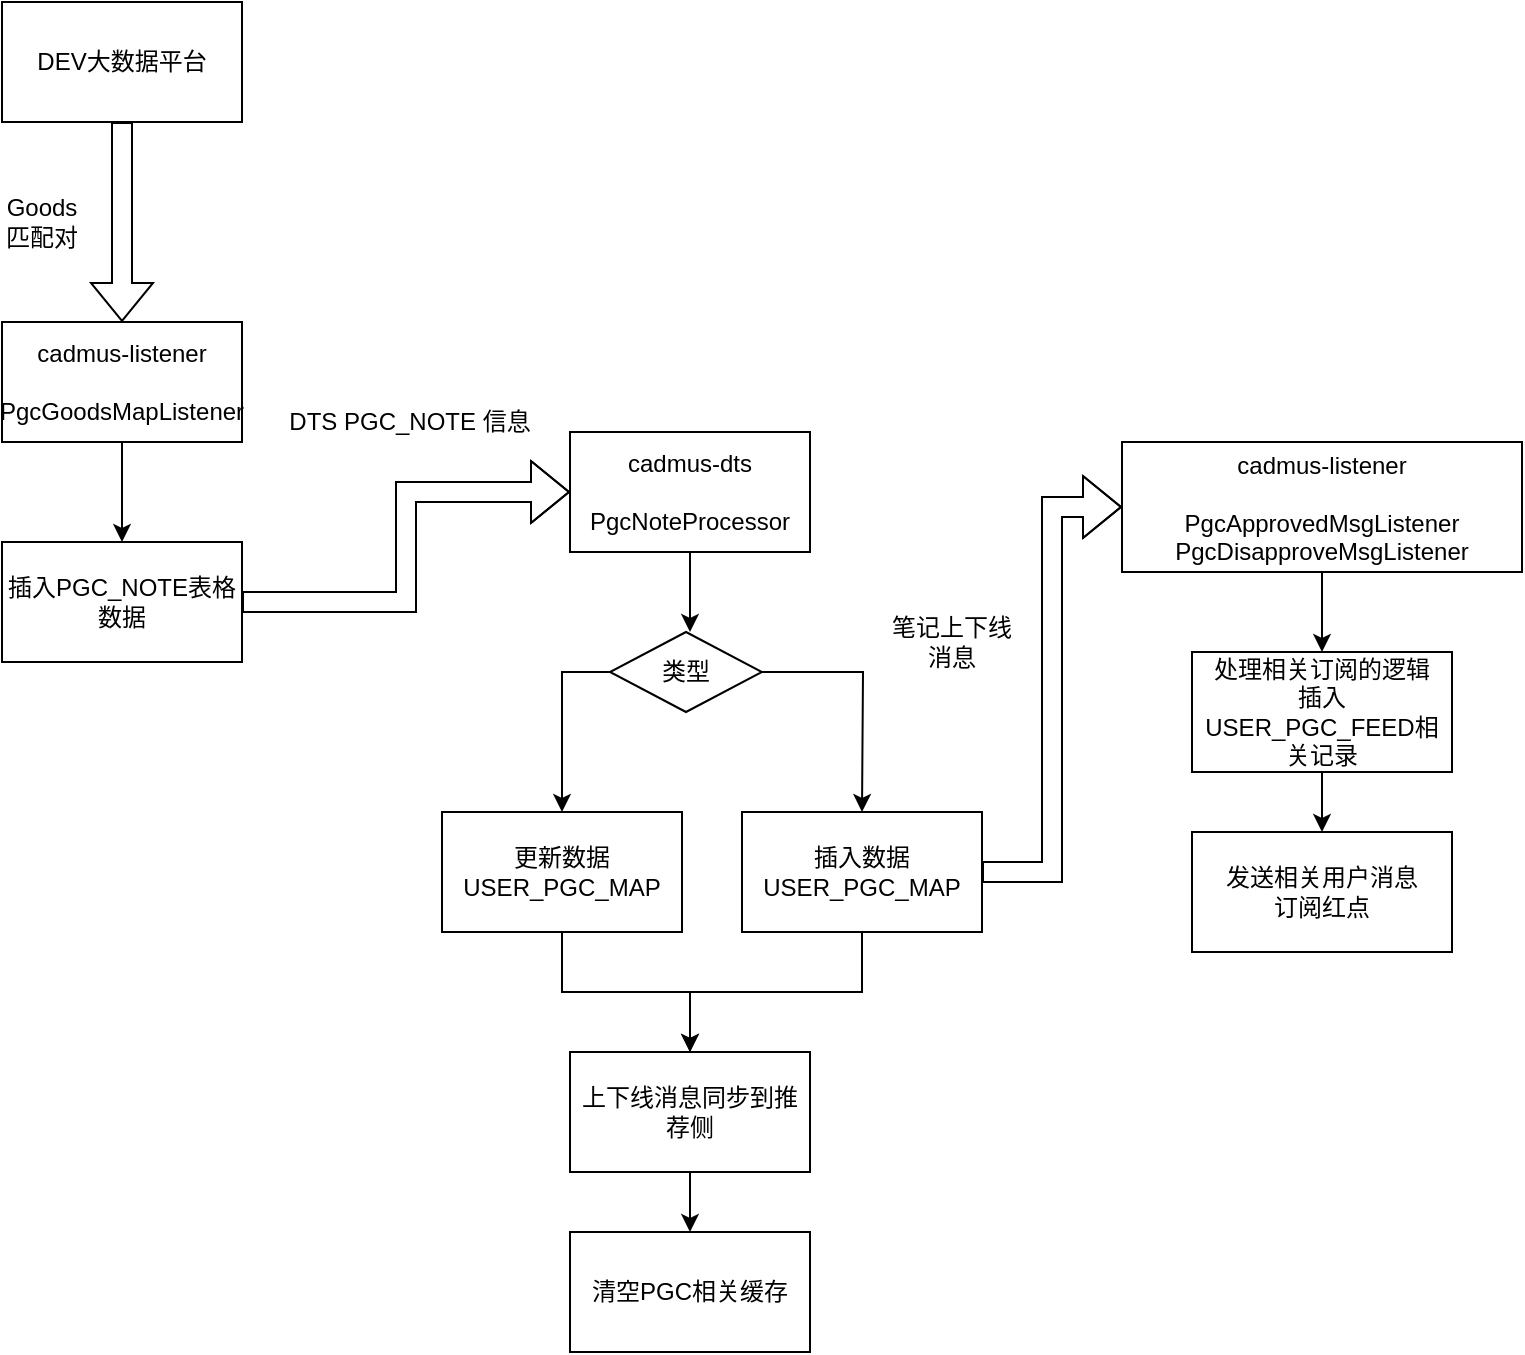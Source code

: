 <mxfile version="14.6.6" type="github">
  <diagram id="x2DtzCigd441JmIpOX9a" name="Page-1">
    <mxGraphModel dx="1422" dy="762" grid="1" gridSize="10" guides="1" tooltips="1" connect="1" arrows="1" fold="1" page="1" pageScale="1" pageWidth="827" pageHeight="1169" math="0" shadow="0">
      <root>
        <mxCell id="0" />
        <mxCell id="1" parent="0" />
        <object label="" id="hQiGtJlmlVDsOn_08v5X-3">
          <mxCell style="edgeStyle=orthogonalEdgeStyle;rounded=0;orthogonalLoop=1;jettySize=auto;html=1;exitX=0.5;exitY=1;exitDx=0;exitDy=0;shape=flexArrow;" edge="1" parent="1" source="hQiGtJlmlVDsOn_08v5X-1" target="hQiGtJlmlVDsOn_08v5X-2">
            <mxGeometry relative="1" as="geometry" />
          </mxCell>
        </object>
        <mxCell id="hQiGtJlmlVDsOn_08v5X-1" value="DEV大数据平台" style="rounded=0;whiteSpace=wrap;html=1;" vertex="1" parent="1">
          <mxGeometry x="40" y="135" width="120" height="60" as="geometry" />
        </mxCell>
        <mxCell id="hQiGtJlmlVDsOn_08v5X-6" value="" style="edgeStyle=orthogonalEdgeStyle;rounded=0;orthogonalLoop=1;jettySize=auto;html=1;" edge="1" parent="1" source="hQiGtJlmlVDsOn_08v5X-2" target="hQiGtJlmlVDsOn_08v5X-5">
          <mxGeometry relative="1" as="geometry" />
        </mxCell>
        <mxCell id="hQiGtJlmlVDsOn_08v5X-2" value="cadmus-listener&lt;br&gt;&lt;br&gt;PgcGoodsMapListener" style="rounded=0;whiteSpace=wrap;html=1;" vertex="1" parent="1">
          <mxGeometry x="40" y="295" width="120" height="60" as="geometry" />
        </mxCell>
        <mxCell id="hQiGtJlmlVDsOn_08v5X-4" value="Goods匹配对" style="text;html=1;strokeColor=none;fillColor=none;align=center;verticalAlign=middle;whiteSpace=wrap;rounded=0;" vertex="1" parent="1">
          <mxGeometry x="40" y="235" width="40" height="20" as="geometry" />
        </mxCell>
        <mxCell id="hQiGtJlmlVDsOn_08v5X-5" value="插入PGC_NOTE表格&lt;br&gt;数据" style="rounded=0;whiteSpace=wrap;html=1;" vertex="1" parent="1">
          <mxGeometry x="40" y="405" width="120" height="60" as="geometry" />
        </mxCell>
        <mxCell id="hQiGtJlmlVDsOn_08v5X-10" style="edgeStyle=orthogonalEdgeStyle;rounded=0;orthogonalLoop=1;jettySize=auto;html=1;exitX=1;exitY=0.5;exitDx=0;exitDy=0;entryX=0;entryY=0.5;entryDx=0;entryDy=0;shape=flexArrow;" edge="1" parent="1" source="hQiGtJlmlVDsOn_08v5X-5" target="hQiGtJlmlVDsOn_08v5X-9">
          <mxGeometry relative="1" as="geometry" />
        </mxCell>
        <mxCell id="hQiGtJlmlVDsOn_08v5X-15" value="" style="edgeStyle=orthogonalEdgeStyle;rounded=0;orthogonalLoop=1;jettySize=auto;html=1;" edge="1" parent="1" source="hQiGtJlmlVDsOn_08v5X-9">
          <mxGeometry relative="1" as="geometry">
            <mxPoint x="384" y="450" as="targetPoint" />
          </mxGeometry>
        </mxCell>
        <mxCell id="hQiGtJlmlVDsOn_08v5X-9" value="cadmus-dts&lt;br&gt;&lt;br&gt;PgcNoteProcessor" style="rounded=0;whiteSpace=wrap;html=1;" vertex="1" parent="1">
          <mxGeometry x="324" y="350" width="120" height="60" as="geometry" />
        </mxCell>
        <mxCell id="hQiGtJlmlVDsOn_08v5X-12" value="DTS PGC_NOTE 信息" style="text;html=1;strokeColor=none;fillColor=none;align=center;verticalAlign=middle;whiteSpace=wrap;rounded=0;" vertex="1" parent="1">
          <mxGeometry x="164" y="340" width="160" height="10" as="geometry" />
        </mxCell>
        <mxCell id="hQiGtJlmlVDsOn_08v5X-18" style="edgeStyle=orthogonalEdgeStyle;rounded=0;orthogonalLoop=1;jettySize=auto;html=1;exitX=0;exitY=0.5;exitDx=0;exitDy=0;" edge="1" parent="1" source="hQiGtJlmlVDsOn_08v5X-16" target="hQiGtJlmlVDsOn_08v5X-17">
          <mxGeometry relative="1" as="geometry" />
        </mxCell>
        <mxCell id="hQiGtJlmlVDsOn_08v5X-21" value="" style="edgeStyle=orthogonalEdgeStyle;rounded=0;orthogonalLoop=1;jettySize=auto;html=1;" edge="1" parent="1" source="hQiGtJlmlVDsOn_08v5X-16">
          <mxGeometry relative="1" as="geometry">
            <mxPoint x="470" y="540" as="targetPoint" />
          </mxGeometry>
        </mxCell>
        <mxCell id="hQiGtJlmlVDsOn_08v5X-16" value="类型" style="rhombus;whiteSpace=wrap;html=1;" vertex="1" parent="1">
          <mxGeometry x="344" y="450" width="76" height="40" as="geometry" />
        </mxCell>
        <mxCell id="hQiGtJlmlVDsOn_08v5X-26" style="edgeStyle=orthogonalEdgeStyle;rounded=0;orthogonalLoop=1;jettySize=auto;html=1;exitX=0.5;exitY=1;exitDx=0;exitDy=0;" edge="1" parent="1" source="hQiGtJlmlVDsOn_08v5X-17" target="hQiGtJlmlVDsOn_08v5X-25">
          <mxGeometry relative="1" as="geometry" />
        </mxCell>
        <mxCell id="hQiGtJlmlVDsOn_08v5X-17" value="更新数据&lt;br&gt;USER_PGC_MAP" style="rounded=0;whiteSpace=wrap;html=1;" vertex="1" parent="1">
          <mxGeometry x="260" y="540" width="120" height="60" as="geometry" />
        </mxCell>
        <mxCell id="hQiGtJlmlVDsOn_08v5X-23" style="edgeStyle=orthogonalEdgeStyle;rounded=0;orthogonalLoop=1;jettySize=auto;html=1;exitX=1;exitY=0.5;exitDx=0;exitDy=0;entryX=0;entryY=0.5;entryDx=0;entryDy=0;shape=flexArrow;" edge="1" parent="1" source="hQiGtJlmlVDsOn_08v5X-19" target="hQiGtJlmlVDsOn_08v5X-22">
          <mxGeometry relative="1" as="geometry" />
        </mxCell>
        <mxCell id="hQiGtJlmlVDsOn_08v5X-27" style="edgeStyle=orthogonalEdgeStyle;rounded=0;orthogonalLoop=1;jettySize=auto;html=1;exitX=0.5;exitY=1;exitDx=0;exitDy=0;" edge="1" parent="1" source="hQiGtJlmlVDsOn_08v5X-19" target="hQiGtJlmlVDsOn_08v5X-25">
          <mxGeometry relative="1" as="geometry" />
        </mxCell>
        <mxCell id="hQiGtJlmlVDsOn_08v5X-19" value="插入数据&lt;br&gt;USER_PGC_MAP" style="rounded=0;whiteSpace=wrap;html=1;" vertex="1" parent="1">
          <mxGeometry x="410" y="540" width="120" height="60" as="geometry" />
        </mxCell>
        <mxCell id="hQiGtJlmlVDsOn_08v5X-31" style="edgeStyle=orthogonalEdgeStyle;rounded=0;orthogonalLoop=1;jettySize=auto;html=1;exitX=0.5;exitY=1;exitDx=0;exitDy=0;" edge="1" parent="1" source="hQiGtJlmlVDsOn_08v5X-22" target="hQiGtJlmlVDsOn_08v5X-30">
          <mxGeometry relative="1" as="geometry" />
        </mxCell>
        <mxCell id="hQiGtJlmlVDsOn_08v5X-22" value="&lt;span&gt;cadmus-listener&lt;br&gt;&lt;br&gt;PgcApprovedMsgListener&lt;br&gt;PgcDisapproveMsgListener&lt;br&gt;&lt;/span&gt;" style="rounded=0;whiteSpace=wrap;html=1;" vertex="1" parent="1">
          <mxGeometry x="600" y="355" width="200" height="65" as="geometry" />
        </mxCell>
        <mxCell id="hQiGtJlmlVDsOn_08v5X-24" value="笔记上下线消息" style="text;html=1;strokeColor=none;fillColor=none;align=center;verticalAlign=middle;whiteSpace=wrap;rounded=0;" vertex="1" parent="1">
          <mxGeometry x="480" y="450" width="70" height="10" as="geometry" />
        </mxCell>
        <mxCell id="hQiGtJlmlVDsOn_08v5X-29" style="edgeStyle=orthogonalEdgeStyle;rounded=0;orthogonalLoop=1;jettySize=auto;html=1;exitX=0.5;exitY=1;exitDx=0;exitDy=0;entryX=0.5;entryY=0;entryDx=0;entryDy=0;" edge="1" parent="1" source="hQiGtJlmlVDsOn_08v5X-25" target="hQiGtJlmlVDsOn_08v5X-28">
          <mxGeometry relative="1" as="geometry" />
        </mxCell>
        <mxCell id="hQiGtJlmlVDsOn_08v5X-25" value="上下线消息同步到推荐侧" style="rounded=0;whiteSpace=wrap;html=1;" vertex="1" parent="1">
          <mxGeometry x="324" y="660" width="120" height="60" as="geometry" />
        </mxCell>
        <mxCell id="hQiGtJlmlVDsOn_08v5X-28" value="清空PGC相关缓存" style="rounded=0;whiteSpace=wrap;html=1;" vertex="1" parent="1">
          <mxGeometry x="324" y="750" width="120" height="60" as="geometry" />
        </mxCell>
        <mxCell id="hQiGtJlmlVDsOn_08v5X-33" style="edgeStyle=orthogonalEdgeStyle;rounded=0;orthogonalLoop=1;jettySize=auto;html=1;exitX=0.5;exitY=1;exitDx=0;exitDy=0;" edge="1" parent="1" source="hQiGtJlmlVDsOn_08v5X-30" target="hQiGtJlmlVDsOn_08v5X-32">
          <mxGeometry relative="1" as="geometry" />
        </mxCell>
        <mxCell id="hQiGtJlmlVDsOn_08v5X-30" value="处理相关订阅的逻辑&lt;br&gt;插入&lt;br&gt;USER_PGC_FEED相关记录" style="rounded=0;whiteSpace=wrap;html=1;" vertex="1" parent="1">
          <mxGeometry x="635" y="460" width="130" height="60" as="geometry" />
        </mxCell>
        <mxCell id="hQiGtJlmlVDsOn_08v5X-32" value="发送相关用户消息&lt;br&gt;订阅红点" style="rounded=0;whiteSpace=wrap;html=1;" vertex="1" parent="1">
          <mxGeometry x="635" y="550" width="130" height="60" as="geometry" />
        </mxCell>
      </root>
    </mxGraphModel>
  </diagram>
</mxfile>
